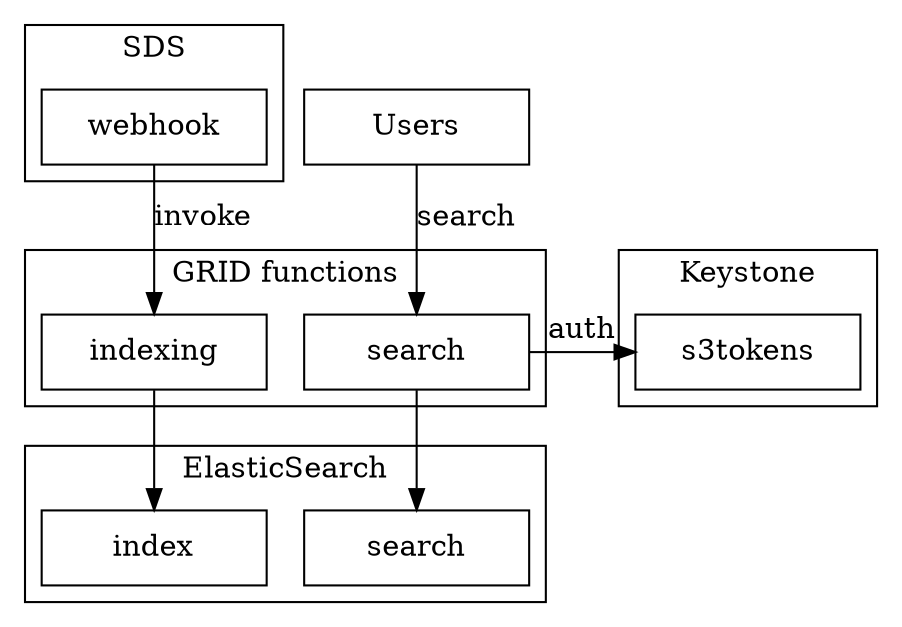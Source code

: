  digraph G {
  newrank=true
  node [shape = box; width = 1.5; fixedsize = true;]

  subgraph cluster_A {
    sds_webhook [label = "webhook"];
    label = "SDS";
  }

  subgraph cluster_B{
    grid_indexing [label = "indexing"];
    grid_search [label = "search"];
    label = "GRID functions";
 }

  subgraph cluster_X {
    s3tokens;
    label = "Keystone";
  }

  subgraph cluster_D {
    es_index [label = "index"];
    es_search [label = "search"];
    label = "ElasticSearch";
  }

 sds_webhook -> grid_indexing [label = "invoke", width=1.5];
 grid_search -> s3tokens [label = "auth"];
 grid_search -> es_search;
 grid_indexing -> es_index;

 {rank=same; grid_search; s3tokens;}

 Users -> grid_search [label="search"];
}
